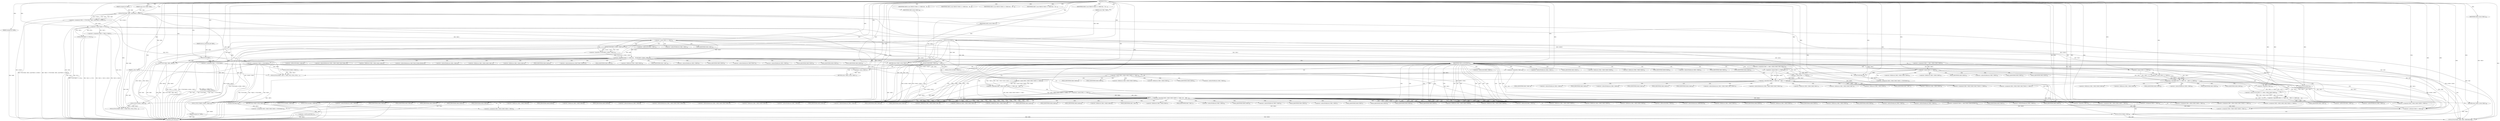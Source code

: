 digraph "FUN1" {  
"8" [label = <(METHOD,FUN1)<SUB>1</SUB>> ]
"366" [label = <(METHOD_RETURN,int)<SUB>1</SUB>> ]
"9" [label = <(PARAM,struct VAR1 *VAR2)<SUB>1</SUB>> ]
"10" [label = <(PARAM,const struct VAR3 *VAR4)<SUB>1</SUB>> ]
"11" [label = <(PARAM,unsigned int VAR5)<SUB>2</SUB>> ]
"12" [label = <(PARAM,enum ip_conntrack_info VAR6)<SUB>2</SUB>> ]
"13" [label = <(PARAM,u_int8_t VAR7)<SUB>3</SUB>> ]
"14" [label = <(PARAM,unsigned int VAR8)<SUB>3</SUB>> ]
"15" [label = <(PARAM,unsigned int *VAR9)<SUB>4</SUB>> ]
"18" [label = <(&lt;operator&gt;.assignment,*VAR10 = FUN2(VAR2))<SUB>6</SUB>> ]
"23" [label = <(&lt;operator&gt;.assignment,VAR11 = FUN3(VAR6))<SUB>7</SUB>> ]
"33" [label = <(&lt;operator&gt;.assignment,VAR13 = FUN4(VAR4, VAR5, sizeof(VAR12), &amp;VAR13))<SUB>13</SUB>> ]
"42" [label = <(FUN5,FUN5(VAR13 == NULL))<SUB>16</SUB>> ]
"46" [label = <(&lt;operator&gt;.assignment,VAR14 = VAR13-&gt;VAR18)<SUB>17</SUB>> ]
"70" [label = <(FUN8,FUN8(&amp;VAR2-&gt;VAR23))<SUB>26</SUB>> ]
"75" [label = <(&lt;operator&gt;.assignment,VAR17 = VAR2-&gt;VAR24.VAR25.VAR17[VAR11])<SUB>28</SUB>> ]
"86" [label = <(&lt;operator&gt;.assignment,VAR15 = VAR2-&gt;VAR24.VAR25.VAR26)<SUB>29</SUB>> ]
"95" [label = <(&lt;operator&gt;.assignment,VAR16 = VAR27[VAR17][VAR14][VAR15])<SUB>30</SUB>> ]
"317" [label = <(&lt;operator&gt;.assignment,VAR2-&gt;VAR24.VAR25.VAR38 = VAR11)<SUB>78</SUB>> ]
"326" [label = <(&lt;operator&gt;.assignment,VAR2-&gt;VAR24.VAR25.VAR39 = VAR14)<SUB>79</SUB>> ]
"335" [label = <(&lt;operator&gt;.assignment,VAR2-&gt;VAR24.VAR25.VAR26 = VAR16)<SUB>80</SUB>> ]
"344" [label = <(FUN12,FUN12(&amp;VAR2-&gt;VAR23))<SUB>81</SUB>> ]
"357" [label = <(FUN16,FUN16(VAR2, VAR6, VAR4, VAR9[VAR16]))<SUB>86</SUB>> ]
"364" [label = <(RETURN,return VAR22;,return VAR22;)<SUB>88</SUB>> ]
"52" [label = <(&lt;operator&gt;.logicalAnd,VAR14 == VAR19 &amp;&amp;
	    !FUN6(VAR20, &amp;VAR2-&gt;VAR21))<SUB>19</SUB>> ]
"105" [label = <(IDENTIFIER,VAR16,switch(VAR16))<SUB>32</SUB>> ]
"350" [label = <(&lt;operator&gt;.notEquals,VAR16 != VAR15)<SUB>83</SUB>> ]
"365" [label = <(IDENTIFIER,VAR22,return VAR22;)<SUB>88</SUB>> ]
"20" [label = <(FUN2,FUN2(VAR2))<SUB>6</SUB>> ]
"25" [label = <(FUN3,FUN3(VAR6))<SUB>7</SUB>> ]
"35" [label = <(FUN4,FUN4(VAR4, VAR5, sizeof(VAR12), &amp;VAR13))<SUB>13</SUB>> ]
"43" [label = <(&lt;operator&gt;.equals,VAR13 == NULL)<SUB>16</SUB>> ]
"64" [label = <(FUN7,FUN7(VAR2, VAR6, VAR4))<SUB>22</SUB>> ]
"68" [label = <(RETURN,return VAR22;,return VAR22;)<SUB>23</SUB>> ]
"108" [label = <(IDENTIFIER,VAR28,{
	case VAR28:
		if (VAR15 == VAR29 &amp;&amp;
		    VA...)<SUB>33</SUB>> ]
"143" [label = <(IDENTIFIER,VAR32,{
	case VAR28:
		if (VAR15 == VAR29 &amp;&amp;
		    VA...)<SUB>41</SUB>> ]
"161" [label = <(IDENTIFIER,VAR34,{
	case VAR28:
		if (VAR15 == VAR29 &amp;&amp;
		    VA...)<SUB>45</SUB>> ]
"190" [label = <(IDENTIFIER,VAR37,{
	case VAR28:
		if (VAR15 == VAR29 &amp;&amp;
		    VA...)<SUB>51</SUB>> ]
"254" [label = <(&lt;operator&gt;.assignment,VAR2-&gt;VAR24.VAR25.VAR38 = VAR11)<SUB>62</SUB>> ]
"263" [label = <(&lt;operator&gt;.assignment,VAR2-&gt;VAR24.VAR25.VAR39 = VAR14)<SUB>63</SUB>> ]
"272" [label = <(FUN12,FUN12(&amp;VAR2-&gt;VAR23))<SUB>65</SUB>> ]
"291" [label = <(RETURN,return VAR22;,return VAR22;)<SUB>69</SUB>> ]
"294" [label = <(IDENTIFIER,VAR43,{
	case VAR28:
		if (VAR15 == VAR29 &amp;&amp;
		    VA...)<SUB>70</SUB>> ]
"295" [label = <(FUN12,FUN12(&amp;VAR2-&gt;VAR23))<SUB>71</SUB>> ]
"314" [label = <(RETURN,return -VAR22;,return -VAR22;)<SUB>75</SUB>> ]
"354" [label = <(FUN15,FUN15(VAR44, VAR2))<SUB>84</SUB>> ]
"38" [label = <(&lt;operator&gt;.sizeOf,sizeof(VAR12))<SUB>13</SUB>> ]
"53" [label = <(&lt;operator&gt;.equals,VAR14 == VAR19)<SUB>19</SUB>> ]
"56" [label = <(&lt;operator&gt;.logicalNot,!FUN6(VAR20, &amp;VAR2-&gt;VAR21))<SUB>20</SUB>> ]
"69" [label = <(IDENTIFIER,VAR22,return VAR22;)<SUB>23</SUB>> ]
"110" [label = <(&lt;operator&gt;.logicalAnd,VAR15 == VAR29 &amp;&amp;
		    VAR17 == VAR30)<SUB>34</SUB>> ]
"145" [label = <(&lt;operator&gt;.equals,VAR15 == VAR28)<SUB>42</SUB>> ]
"163" [label = <(&lt;operator&gt;.logicalAnd,VAR15 == VAR32 &amp;&amp;
		    VAR14 == VAR35 &amp;&amp;
		   ...)<SUB>46</SUB>> ]
"192" [label = <(&lt;operator&gt;.logicalAnd,VAR2-&gt;VAR24.VAR25.VAR38 == !VAR11 &amp;&amp;
		    VAR2...)<SUB>53</SUB>> ]
"278" [label = <(FUN13,FUN13(VAR10, VAR42))<SUB>66</SUB>> ]
"292" [label = <(IDENTIFIER,VAR22,return VAR22;)<SUB>69</SUB>> ]
"301" [label = <(FUN13,FUN13(VAR10, VAR42))<SUB>72</SUB>> ]
"315" [label = <(&lt;operator&gt;.minus,-VAR22)<SUB>75</SUB>> ]
"57" [label = <(FUN6,FUN6(VAR20, &amp;VAR2-&gt;VAR21))<SUB>20</SUB>> ]
"118" [label = <(&lt;operator&gt;.assignment,VAR2-&gt;VAR24.VAR25.VAR17[VAR11] = VAR31)<SUB>37</SUB>> ]
"129" [label = <(&lt;operator&gt;.assignment,VAR2-&gt;VAR24.VAR25.VAR17[!VAR11] = VAR30)<SUB>38</SUB>> ]
"149" [label = <(&lt;operator&gt;.assignment,VAR2-&gt;VAR24.VAR25.VAR33 = FUN9(VAR13))<SUB>43</SUB>> ]
"182" [label = <(FUN11,FUN11(VAR36, &amp;VAR2-&gt;VAR21))<SUB>49</SUB>> ]
"217" [label = <(&lt;operator&gt;.assignment,VAR2-&gt;VAR24.VAR25.VAR17[!VAR11] = VAR31)<SUB>56</SUB>> ]
"229" [label = <(&lt;operator&gt;.assignment,VAR2-&gt;VAR24.VAR25.VAR17[VAR11] = VAR30)<SUB>57</SUB>> ]
"240" [label = <(&lt;operator&gt;.assignment,VAR2-&gt;VAR24.VAR25.VAR33 = FUN9(VAR13))<SUB>58</SUB>> ]
"250" [label = <(&lt;operator&gt;.assignment,VAR16 = VAR32)<SUB>59</SUB>> ]
"282" [label = <(FUN14,FUN14(VAR10, VAR7, 0, VAR4, NULL, NULL, NULL,
	...)<SUB>67</SUB>> ]
"305" [label = <(FUN14,FUN14(VAR10, VAR7, 0, VAR4, NULL, NULL, NULL,
	...)<SUB>73</SUB>> ]
"111" [label = <(&lt;operator&gt;.equals,VAR15 == VAR29)<SUB>34</SUB>> ]
"114" [label = <(&lt;operator&gt;.equals,VAR17 == VAR30)<SUB>35</SUB>> ]
"164" [label = <(&lt;operator&gt;.logicalAnd,VAR15 == VAR32 &amp;&amp;
		    VAR14 == VAR35)<SUB>46</SUB>> ]
"171" [label = <(&lt;operator&gt;.equals,FUN10(VAR13) == VAR2-&gt;VAR24.VAR25.VAR33)<SUB>48</SUB>> ]
"193" [label = <(&lt;operator&gt;.logicalAnd,VAR2-&gt;VAR24.VAR25.VAR38 == !VAR11 &amp;&amp;
		    VAR2...)<SUB>53</SUB>> ]
"213" [label = <(&lt;operator&gt;.equals,VAR14 == VAR41)<SUB>55</SUB>> ]
"157" [label = <(FUN9,FUN9(VAR13))<SUB>43</SUB>> ]
"165" [label = <(&lt;operator&gt;.equals,VAR15 == VAR32)<SUB>46</SUB>> ]
"168" [label = <(&lt;operator&gt;.equals,VAR14 == VAR35)<SUB>47</SUB>> ]
"172" [label = <(FUN10,FUN10(VAR13))<SUB>48</SUB>> ]
"194" [label = <(&lt;operator&gt;.equals,VAR2-&gt;VAR24.VAR25.VAR38 == !VAR11)<SUB>53</SUB>> ]
"204" [label = <(&lt;operator&gt;.equals,VAR2-&gt;VAR24.VAR25.VAR39 == VAR40)<SUB>54</SUB>> ]
"248" [label = <(FUN9,FUN9(VAR13))<SUB>58</SUB>> ]
"138" [label = <(&lt;operator&gt;.logicalNot,!VAR11)<SUB>38</SUB>> ]
"202" [label = <(&lt;operator&gt;.logicalNot,!VAR11)<SUB>53</SUB>> ]
"226" [label = <(&lt;operator&gt;.logicalNot,!VAR11)<SUB>56</SUB>> ]
"71" [label = <(&lt;operator&gt;.addressOf,&amp;VAR2-&gt;VAR23)<SUB>26</SUB>> ]
"77" [label = <(&lt;operator&gt;.indirectIndexAccess,VAR2-&gt;VAR24.VAR25.VAR17[VAR11])<SUB>28</SUB>> ]
"88" [label = <(&lt;operator&gt;.fieldAccess,VAR2-&gt;VAR24.VAR25.VAR26)<SUB>29</SUB>> ]
"97" [label = <(&lt;operator&gt;.indirectIndexAccess,VAR27[VAR17][VAR14][VAR15])<SUB>30</SUB>> ]
"318" [label = <(&lt;operator&gt;.fieldAccess,VAR2-&gt;VAR24.VAR25.VAR38)<SUB>78</SUB>> ]
"327" [label = <(&lt;operator&gt;.fieldAccess,VAR2-&gt;VAR24.VAR25.VAR39)<SUB>79</SUB>> ]
"336" [label = <(&lt;operator&gt;.fieldAccess,VAR2-&gt;VAR24.VAR25.VAR26)<SUB>80</SUB>> ]
"345" [label = <(&lt;operator&gt;.addressOf,&amp;VAR2-&gt;VAR23)<SUB>81</SUB>> ]
"361" [label = <(&lt;operator&gt;.indirectIndexAccess,VAR9[VAR16])<SUB>86</SUB>> ]
"72" [label = <(&lt;operator&gt;.indirectFieldAccess,VAR2-&gt;VAR23)<SUB>26</SUB>> ]
"78" [label = <(&lt;operator&gt;.fieldAccess,VAR2-&gt;VAR24.VAR25.VAR17)<SUB>28</SUB>> ]
"89" [label = <(&lt;operator&gt;.fieldAccess,VAR2-&gt;VAR24.VAR25)<SUB>29</SUB>> ]
"94" [label = <(FIELD_IDENTIFIER,VAR26,VAR26)<SUB>29</SUB>> ]
"98" [label = <(&lt;operator&gt;.indirectIndexAccess,VAR27[VAR17][VAR14])<SUB>30</SUB>> ]
"319" [label = <(&lt;operator&gt;.fieldAccess,VAR2-&gt;VAR24.VAR25)<SUB>78</SUB>> ]
"324" [label = <(FIELD_IDENTIFIER,VAR38,VAR38)<SUB>78</SUB>> ]
"328" [label = <(&lt;operator&gt;.fieldAccess,VAR2-&gt;VAR24.VAR25)<SUB>79</SUB>> ]
"333" [label = <(FIELD_IDENTIFIER,VAR39,VAR39)<SUB>79</SUB>> ]
"337" [label = <(&lt;operator&gt;.fieldAccess,VAR2-&gt;VAR24.VAR25)<SUB>80</SUB>> ]
"342" [label = <(FIELD_IDENTIFIER,VAR26,VAR26)<SUB>80</SUB>> ]
"346" [label = <(&lt;operator&gt;.indirectFieldAccess,VAR2-&gt;VAR23)<SUB>81</SUB>> ]
"74" [label = <(FIELD_IDENTIFIER,VAR23,VAR23)<SUB>26</SUB>> ]
"79" [label = <(&lt;operator&gt;.fieldAccess,VAR2-&gt;VAR24.VAR25)<SUB>28</SUB>> ]
"84" [label = <(FIELD_IDENTIFIER,VAR17,VAR17)<SUB>28</SUB>> ]
"90" [label = <(&lt;operator&gt;.indirectFieldAccess,VAR2-&gt;VAR24)<SUB>29</SUB>> ]
"93" [label = <(FIELD_IDENTIFIER,VAR25,VAR25)<SUB>29</SUB>> ]
"99" [label = <(&lt;operator&gt;.indirectIndexAccess,VAR27[VAR17])<SUB>30</SUB>> ]
"255" [label = <(&lt;operator&gt;.fieldAccess,VAR2-&gt;VAR24.VAR25.VAR38)<SUB>62</SUB>> ]
"264" [label = <(&lt;operator&gt;.fieldAccess,VAR2-&gt;VAR24.VAR25.VAR39)<SUB>63</SUB>> ]
"273" [label = <(&lt;operator&gt;.addressOf,&amp;VAR2-&gt;VAR23)<SUB>65</SUB>> ]
"296" [label = <(&lt;operator&gt;.addressOf,&amp;VAR2-&gt;VAR23)<SUB>71</SUB>> ]
"320" [label = <(&lt;operator&gt;.indirectFieldAccess,VAR2-&gt;VAR24)<SUB>78</SUB>> ]
"323" [label = <(FIELD_IDENTIFIER,VAR25,VAR25)<SUB>78</SUB>> ]
"329" [label = <(&lt;operator&gt;.indirectFieldAccess,VAR2-&gt;VAR24)<SUB>79</SUB>> ]
"332" [label = <(FIELD_IDENTIFIER,VAR25,VAR25)<SUB>79</SUB>> ]
"338" [label = <(&lt;operator&gt;.indirectFieldAccess,VAR2-&gt;VAR24)<SUB>80</SUB>> ]
"341" [label = <(FIELD_IDENTIFIER,VAR25,VAR25)<SUB>80</SUB>> ]
"348" [label = <(FIELD_IDENTIFIER,VAR23,VAR23)<SUB>81</SUB>> ]
"59" [label = <(&lt;operator&gt;.addressOf,&amp;VAR2-&gt;VAR21)<SUB>20</SUB>> ]
"80" [label = <(&lt;operator&gt;.indirectFieldAccess,VAR2-&gt;VAR24)<SUB>28</SUB>> ]
"83" [label = <(FIELD_IDENTIFIER,VAR25,VAR25)<SUB>28</SUB>> ]
"92" [label = <(FIELD_IDENTIFIER,VAR24,VAR24)<SUB>29</SUB>> ]
"256" [label = <(&lt;operator&gt;.fieldAccess,VAR2-&gt;VAR24.VAR25)<SUB>62</SUB>> ]
"261" [label = <(FIELD_IDENTIFIER,VAR38,VAR38)<SUB>62</SUB>> ]
"265" [label = <(&lt;operator&gt;.fieldAccess,VAR2-&gt;VAR24.VAR25)<SUB>63</SUB>> ]
"270" [label = <(FIELD_IDENTIFIER,VAR39,VAR39)<SUB>63</SUB>> ]
"274" [label = <(&lt;operator&gt;.indirectFieldAccess,VAR2-&gt;VAR23)<SUB>65</SUB>> ]
"297" [label = <(&lt;operator&gt;.indirectFieldAccess,VAR2-&gt;VAR23)<SUB>71</SUB>> ]
"322" [label = <(FIELD_IDENTIFIER,VAR24,VAR24)<SUB>78</SUB>> ]
"331" [label = <(FIELD_IDENTIFIER,VAR24,VAR24)<SUB>79</SUB>> ]
"340" [label = <(FIELD_IDENTIFIER,VAR24,VAR24)<SUB>80</SUB>> ]
"60" [label = <(&lt;operator&gt;.indirectFieldAccess,VAR2-&gt;VAR21)<SUB>20</SUB>> ]
"82" [label = <(FIELD_IDENTIFIER,VAR24,VAR24)<SUB>28</SUB>> ]
"119" [label = <(&lt;operator&gt;.indirectIndexAccess,VAR2-&gt;VAR24.VAR25.VAR17[VAR11])<SUB>37</SUB>> ]
"130" [label = <(&lt;operator&gt;.indirectIndexAccess,VAR2-&gt;VAR24.VAR25.VAR17[!VAR11])<SUB>38</SUB>> ]
"150" [label = <(&lt;operator&gt;.fieldAccess,VAR2-&gt;VAR24.VAR25.VAR33)<SUB>43</SUB>> ]
"174" [label = <(&lt;operator&gt;.fieldAccess,VAR2-&gt;VAR24.VAR25.VAR33)<SUB>48</SUB>> ]
"184" [label = <(&lt;operator&gt;.addressOf,&amp;VAR2-&gt;VAR21)<SUB>49</SUB>> ]
"218" [label = <(&lt;operator&gt;.indirectIndexAccess,VAR2-&gt;VAR24.VAR25.VAR17[!VAR11])<SUB>56</SUB>> ]
"230" [label = <(&lt;operator&gt;.indirectIndexAccess,VAR2-&gt;VAR24.VAR25.VAR17[VAR11])<SUB>57</SUB>> ]
"241" [label = <(&lt;operator&gt;.fieldAccess,VAR2-&gt;VAR24.VAR25.VAR33)<SUB>58</SUB>> ]
"257" [label = <(&lt;operator&gt;.indirectFieldAccess,VAR2-&gt;VAR24)<SUB>62</SUB>> ]
"260" [label = <(FIELD_IDENTIFIER,VAR25,VAR25)<SUB>62</SUB>> ]
"266" [label = <(&lt;operator&gt;.indirectFieldAccess,VAR2-&gt;VAR24)<SUB>63</SUB>> ]
"269" [label = <(FIELD_IDENTIFIER,VAR25,VAR25)<SUB>63</SUB>> ]
"276" [label = <(FIELD_IDENTIFIER,VAR23,VAR23)<SUB>65</SUB>> ]
"299" [label = <(FIELD_IDENTIFIER,VAR23,VAR23)<SUB>71</SUB>> ]
"62" [label = <(FIELD_IDENTIFIER,VAR21,VAR21)<SUB>20</SUB>> ]
"120" [label = <(&lt;operator&gt;.fieldAccess,VAR2-&gt;VAR24.VAR25.VAR17)<SUB>37</SUB>> ]
"131" [label = <(&lt;operator&gt;.fieldAccess,VAR2-&gt;VAR24.VAR25.VAR17)<SUB>38</SUB>> ]
"151" [label = <(&lt;operator&gt;.fieldAccess,VAR2-&gt;VAR24.VAR25)<SUB>43</SUB>> ]
"156" [label = <(FIELD_IDENTIFIER,VAR33,VAR33)<SUB>43</SUB>> ]
"175" [label = <(&lt;operator&gt;.fieldAccess,VAR2-&gt;VAR24.VAR25)<SUB>48</SUB>> ]
"180" [label = <(FIELD_IDENTIFIER,VAR33,VAR33)<SUB>48</SUB>> ]
"185" [label = <(&lt;operator&gt;.indirectFieldAccess,VAR2-&gt;VAR21)<SUB>49</SUB>> ]
"195" [label = <(&lt;operator&gt;.fieldAccess,VAR2-&gt;VAR24.VAR25.VAR38)<SUB>53</SUB>> ]
"205" [label = <(&lt;operator&gt;.fieldAccess,VAR2-&gt;VAR24.VAR25.VAR39)<SUB>54</SUB>> ]
"219" [label = <(&lt;operator&gt;.fieldAccess,VAR2-&gt;VAR24.VAR25.VAR17)<SUB>56</SUB>> ]
"231" [label = <(&lt;operator&gt;.fieldAccess,VAR2-&gt;VAR24.VAR25.VAR17)<SUB>57</SUB>> ]
"242" [label = <(&lt;operator&gt;.fieldAccess,VAR2-&gt;VAR24.VAR25)<SUB>58</SUB>> ]
"247" [label = <(FIELD_IDENTIFIER,VAR33,VAR33)<SUB>58</SUB>> ]
"259" [label = <(FIELD_IDENTIFIER,VAR24,VAR24)<SUB>62</SUB>> ]
"268" [label = <(FIELD_IDENTIFIER,VAR24,VAR24)<SUB>63</SUB>> ]
"121" [label = <(&lt;operator&gt;.fieldAccess,VAR2-&gt;VAR24.VAR25)<SUB>37</SUB>> ]
"126" [label = <(FIELD_IDENTIFIER,VAR17,VAR17)<SUB>37</SUB>> ]
"132" [label = <(&lt;operator&gt;.fieldAccess,VAR2-&gt;VAR24.VAR25)<SUB>38</SUB>> ]
"137" [label = <(FIELD_IDENTIFIER,VAR17,VAR17)<SUB>38</SUB>> ]
"152" [label = <(&lt;operator&gt;.indirectFieldAccess,VAR2-&gt;VAR24)<SUB>43</SUB>> ]
"155" [label = <(FIELD_IDENTIFIER,VAR25,VAR25)<SUB>43</SUB>> ]
"176" [label = <(&lt;operator&gt;.indirectFieldAccess,VAR2-&gt;VAR24)<SUB>48</SUB>> ]
"179" [label = <(FIELD_IDENTIFIER,VAR25,VAR25)<SUB>48</SUB>> ]
"187" [label = <(FIELD_IDENTIFIER,VAR21,VAR21)<SUB>49</SUB>> ]
"196" [label = <(&lt;operator&gt;.fieldAccess,VAR2-&gt;VAR24.VAR25)<SUB>53</SUB>> ]
"201" [label = <(FIELD_IDENTIFIER,VAR38,VAR38)<SUB>53</SUB>> ]
"206" [label = <(&lt;operator&gt;.fieldAccess,VAR2-&gt;VAR24.VAR25)<SUB>54</SUB>> ]
"211" [label = <(FIELD_IDENTIFIER,VAR39,VAR39)<SUB>54</SUB>> ]
"220" [label = <(&lt;operator&gt;.fieldAccess,VAR2-&gt;VAR24.VAR25)<SUB>56</SUB>> ]
"225" [label = <(FIELD_IDENTIFIER,VAR17,VAR17)<SUB>56</SUB>> ]
"232" [label = <(&lt;operator&gt;.fieldAccess,VAR2-&gt;VAR24.VAR25)<SUB>57</SUB>> ]
"237" [label = <(FIELD_IDENTIFIER,VAR17,VAR17)<SUB>57</SUB>> ]
"243" [label = <(&lt;operator&gt;.indirectFieldAccess,VAR2-&gt;VAR24)<SUB>58</SUB>> ]
"246" [label = <(FIELD_IDENTIFIER,VAR25,VAR25)<SUB>58</SUB>> ]
"122" [label = <(&lt;operator&gt;.indirectFieldAccess,VAR2-&gt;VAR24)<SUB>37</SUB>> ]
"125" [label = <(FIELD_IDENTIFIER,VAR25,VAR25)<SUB>37</SUB>> ]
"133" [label = <(&lt;operator&gt;.indirectFieldAccess,VAR2-&gt;VAR24)<SUB>38</SUB>> ]
"136" [label = <(FIELD_IDENTIFIER,VAR25,VAR25)<SUB>38</SUB>> ]
"154" [label = <(FIELD_IDENTIFIER,VAR24,VAR24)<SUB>43</SUB>> ]
"178" [label = <(FIELD_IDENTIFIER,VAR24,VAR24)<SUB>48</SUB>> ]
"197" [label = <(&lt;operator&gt;.indirectFieldAccess,VAR2-&gt;VAR24)<SUB>53</SUB>> ]
"200" [label = <(FIELD_IDENTIFIER,VAR25,VAR25)<SUB>53</SUB>> ]
"207" [label = <(&lt;operator&gt;.indirectFieldAccess,VAR2-&gt;VAR24)<SUB>54</SUB>> ]
"210" [label = <(FIELD_IDENTIFIER,VAR25,VAR25)<SUB>54</SUB>> ]
"221" [label = <(&lt;operator&gt;.indirectFieldAccess,VAR2-&gt;VAR24)<SUB>56</SUB>> ]
"224" [label = <(FIELD_IDENTIFIER,VAR25,VAR25)<SUB>56</SUB>> ]
"233" [label = <(&lt;operator&gt;.indirectFieldAccess,VAR2-&gt;VAR24)<SUB>57</SUB>> ]
"236" [label = <(FIELD_IDENTIFIER,VAR25,VAR25)<SUB>57</SUB>> ]
"245" [label = <(FIELD_IDENTIFIER,VAR24,VAR24)<SUB>58</SUB>> ]
"124" [label = <(FIELD_IDENTIFIER,VAR24,VAR24)<SUB>37</SUB>> ]
"135" [label = <(FIELD_IDENTIFIER,VAR24,VAR24)<SUB>38</SUB>> ]
"199" [label = <(FIELD_IDENTIFIER,VAR24,VAR24)<SUB>53</SUB>> ]
"209" [label = <(FIELD_IDENTIFIER,VAR24,VAR24)<SUB>54</SUB>> ]
"223" [label = <(FIELD_IDENTIFIER,VAR24,VAR24)<SUB>56</SUB>> ]
"235" [label = <(FIELD_IDENTIFIER,VAR24,VAR24)<SUB>57</SUB>> ]
  "68" -> "366"  [ label = "DDG: &lt;RET&gt;"] 
  "364" -> "366"  [ label = "DDG: &lt;RET&gt;"] 
  "314" -> "366"  [ label = "DDG: &lt;RET&gt;"] 
  "291" -> "366"  [ label = "DDG: &lt;RET&gt;"] 
  "13" -> "366"  [ label = "DDG: VAR7"] 
  "14" -> "366"  [ label = "DDG: VAR8"] 
  "15" -> "366"  [ label = "DDG: VAR9"] 
  "18" -> "366"  [ label = "DDG: VAR10"] 
  "18" -> "366"  [ label = "DDG: FUN2(VAR2)"] 
  "18" -> "366"  [ label = "DDG: *VAR10 = FUN2(VAR2)"] 
  "23" -> "366"  [ label = "DDG: VAR11"] 
  "23" -> "366"  [ label = "DDG: FUN3(VAR6)"] 
  "23" -> "366"  [ label = "DDG: VAR11 = FUN3(VAR6)"] 
  "35" -> "366"  [ label = "DDG: VAR5"] 
  "38" -> "366"  [ label = "DDG: VAR12"] 
  "35" -> "366"  [ label = "DDG: &amp;VAR13"] 
  "33" -> "366"  [ label = "DDG: FUN4(VAR4, VAR5, sizeof(VAR12), &amp;VAR13)"] 
  "33" -> "366"  [ label = "DDG: VAR13 = FUN4(VAR4, VAR5, sizeof(VAR12), &amp;VAR13)"] 
  "43" -> "366"  [ label = "DDG: VAR13"] 
  "43" -> "366"  [ label = "DDG: NULL"] 
  "42" -> "366"  [ label = "DDG: VAR13 == NULL"] 
  "42" -> "366"  [ label = "DDG: FUN5(VAR13 == NULL)"] 
  "46" -> "366"  [ label = "DDG: VAR13-&gt;VAR18"] 
  "46" -> "366"  [ label = "DDG: VAR14 = VAR13-&gt;VAR18"] 
  "53" -> "366"  [ label = "DDG: VAR14"] 
  "52" -> "366"  [ label = "DDG: VAR14 == VAR19"] 
  "57" -> "366"  [ label = "DDG: &amp;VAR2-&gt;VAR21"] 
  "56" -> "366"  [ label = "DDG: FUN6(VAR20, &amp;VAR2-&gt;VAR21)"] 
  "52" -> "366"  [ label = "DDG: !FUN6(VAR20, &amp;VAR2-&gt;VAR21)"] 
  "52" -> "366"  [ label = "DDG: VAR14 == VAR19 &amp;&amp;
	    !FUN6(VAR20, &amp;VAR2-&gt;VAR21)"] 
  "64" -> "366"  [ label = "DDG: VAR2"] 
  "64" -> "366"  [ label = "DDG: VAR6"] 
  "64" -> "366"  [ label = "DDG: VAR4"] 
  "64" -> "366"  [ label = "DDG: FUN7(VAR2, VAR6, VAR4)"] 
  "168" -> "366"  [ label = "DDG: VAR35"] 
  "354" -> "366"  [ label = "DDG: VAR44"] 
  "213" -> "366"  [ label = "DDG: VAR41"] 
  "57" -> "366"  [ label = "DDG: VAR20"] 
  "111" -> "366"  [ label = "DDG: VAR29"] 
  "182" -> "366"  [ label = "DDG: VAR36"] 
  "204" -> "366"  [ label = "DDG: VAR40"] 
  "145" -> "366"  [ label = "DDG: VAR28"] 
  "53" -> "366"  [ label = "DDG: VAR19"] 
  "8" -> "9"  [ label = "DDG: "] 
  "8" -> "10"  [ label = "DDG: "] 
  "8" -> "11"  [ label = "DDG: "] 
  "8" -> "12"  [ label = "DDG: "] 
  "8" -> "13"  [ label = "DDG: "] 
  "8" -> "14"  [ label = "DDG: "] 
  "8" -> "15"  [ label = "DDG: "] 
  "20" -> "18"  [ label = "DDG: VAR2"] 
  "25" -> "23"  [ label = "DDG: VAR6"] 
  "35" -> "33"  [ label = "DDG: VAR4"] 
  "35" -> "33"  [ label = "DDG: VAR5"] 
  "35" -> "33"  [ label = "DDG: &amp;VAR13"] 
  "43" -> "46"  [ label = "DDG: VAR13"] 
  "23" -> "317"  [ label = "DDG: VAR11"] 
  "226" -> "317"  [ label = "DDG: VAR11"] 
  "138" -> "317"  [ label = "DDG: VAR11"] 
  "8" -> "317"  [ label = "DDG: "] 
  "53" -> "326"  [ label = "DDG: VAR14"] 
  "213" -> "326"  [ label = "DDG: VAR14"] 
  "168" -> "326"  [ label = "DDG: VAR14"] 
  "8" -> "326"  [ label = "DDG: "] 
  "95" -> "335"  [ label = "DDG: VAR16"] 
  "250" -> "335"  [ label = "DDG: VAR16"] 
  "8" -> "335"  [ label = "DDG: "] 
  "365" -> "364"  [ label = "DDG: VAR22"] 
  "8" -> "364"  [ label = "DDG: "] 
  "43" -> "42"  [ label = "DDG: VAR13"] 
  "43" -> "42"  [ label = "DDG: NULL"] 
  "20" -> "70"  [ label = "DDG: VAR2"] 
  "8" -> "105"  [ label = "DDG: "] 
  "70" -> "344"  [ label = "DDG: &amp;VAR2-&gt;VAR23"] 
  "20" -> "344"  [ label = "DDG: VAR2"] 
  "20" -> "357"  [ label = "DDG: VAR2"] 
  "354" -> "357"  [ label = "DDG: VAR2"] 
  "8" -> "357"  [ label = "DDG: "] 
  "57" -> "357"  [ label = "DDG: &amp;VAR2-&gt;VAR21"] 
  "70" -> "357"  [ label = "DDG: &amp;VAR2-&gt;VAR23"] 
  "25" -> "357"  [ label = "DDG: VAR6"] 
  "35" -> "357"  [ label = "DDG: VAR4"] 
  "15" -> "357"  [ label = "DDG: VAR9"] 
  "8" -> "365"  [ label = "DDG: "] 
  "9" -> "20"  [ label = "DDG: VAR2"] 
  "8" -> "20"  [ label = "DDG: "] 
  "12" -> "25"  [ label = "DDG: VAR6"] 
  "8" -> "25"  [ label = "DDG: "] 
  "10" -> "35"  [ label = "DDG: VAR4"] 
  "8" -> "35"  [ label = "DDG: "] 
  "11" -> "35"  [ label = "DDG: VAR5"] 
  "33" -> "43"  [ label = "DDG: VAR13"] 
  "35" -> "43"  [ label = "DDG: &amp;VAR13"] 
  "8" -> "43"  [ label = "DDG: "] 
  "53" -> "52"  [ label = "DDG: VAR14"] 
  "53" -> "52"  [ label = "DDG: VAR19"] 
  "56" -> "52"  [ label = "DDG: FUN6(VAR20, &amp;VAR2-&gt;VAR21)"] 
  "69" -> "68"  [ label = "DDG: VAR22"] 
  "8" -> "68"  [ label = "DDG: "] 
  "8" -> "108"  [ label = "DDG: "] 
  "8" -> "143"  [ label = "DDG: "] 
  "8" -> "161"  [ label = "DDG: "] 
  "8" -> "190"  [ label = "DDG: "] 
  "202" -> "254"  [ label = "DDG: VAR11"] 
  "8" -> "254"  [ label = "DDG: "] 
  "53" -> "263"  [ label = "DDG: VAR14"] 
  "213" -> "263"  [ label = "DDG: VAR14"] 
  "8" -> "263"  [ label = "DDG: "] 
  "292" -> "291"  [ label = "DDG: VAR22"] 
  "8" -> "291"  [ label = "DDG: "] 
  "8" -> "294"  [ label = "DDG: "] 
  "315" -> "314"  [ label = "DDG: -VAR22"] 
  "8" -> "350"  [ label = "DDG: "] 
  "95" -> "350"  [ label = "DDG: VAR16"] 
  "250" -> "350"  [ label = "DDG: VAR16"] 
  "86" -> "350"  [ label = "DDG: VAR15"] 
  "165" -> "350"  [ label = "DDG: VAR15"] 
  "145" -> "350"  [ label = "DDG: VAR15"] 
  "111" -> "350"  [ label = "DDG: VAR15"] 
  "46" -> "53"  [ label = "DDG: VAR14"] 
  "8" -> "53"  [ label = "DDG: "] 
  "57" -> "56"  [ label = "DDG: VAR20"] 
  "57" -> "56"  [ label = "DDG: &amp;VAR2-&gt;VAR21"] 
  "20" -> "64"  [ label = "DDG: VAR2"] 
  "8" -> "64"  [ label = "DDG: "] 
  "25" -> "64"  [ label = "DDG: VAR6"] 
  "35" -> "64"  [ label = "DDG: VAR4"] 
  "8" -> "69"  [ label = "DDG: "] 
  "70" -> "272"  [ label = "DDG: &amp;VAR2-&gt;VAR23"] 
  "20" -> "272"  [ label = "DDG: VAR2"] 
  "8" -> "292"  [ label = "DDG: "] 
  "70" -> "295"  [ label = "DDG: &amp;VAR2-&gt;VAR23"] 
  "20" -> "295"  [ label = "DDG: VAR2"] 
  "8" -> "354"  [ label = "DDG: "] 
  "20" -> "354"  [ label = "DDG: VAR2"] 
  "57" -> "354"  [ label = "DDG: &amp;VAR2-&gt;VAR21"] 
  "70" -> "354"  [ label = "DDG: &amp;VAR2-&gt;VAR23"] 
  "8" -> "57"  [ label = "DDG: "] 
  "20" -> "57"  [ label = "DDG: VAR2"] 
  "111" -> "110"  [ label = "DDG: VAR15"] 
  "111" -> "110"  [ label = "DDG: VAR29"] 
  "114" -> "110"  [ label = "DDG: VAR17"] 
  "114" -> "110"  [ label = "DDG: VAR30"] 
  "8" -> "118"  [ label = "DDG: "] 
  "114" -> "129"  [ label = "DDG: VAR30"] 
  "8" -> "129"  [ label = "DDG: "] 
  "86" -> "145"  [ label = "DDG: VAR15"] 
  "8" -> "145"  [ label = "DDG: "] 
  "157" -> "149"  [ label = "DDG: VAR13"] 
  "164" -> "163"  [ label = "DDG: VAR15 == VAR32"] 
  "164" -> "163"  [ label = "DDG: VAR14 == VAR35"] 
  "171" -> "163"  [ label = "DDG: FUN10(VAR13)"] 
  "171" -> "163"  [ label = "DDG: VAR2-&gt;VAR24.VAR25.VAR33"] 
  "193" -> "192"  [ label = "DDG: VAR2-&gt;VAR24.VAR25.VAR38 == !VAR11"] 
  "193" -> "192"  [ label = "DDG: VAR2-&gt;VAR24.VAR25.VAR39 == VAR40"] 
  "213" -> "192"  [ label = "DDG: VAR14"] 
  "213" -> "192"  [ label = "DDG: VAR41"] 
  "8" -> "217"  [ label = "DDG: "] 
  "8" -> "229"  [ label = "DDG: "] 
  "248" -> "240"  [ label = "DDG: VAR13"] 
  "8" -> "250"  [ label = "DDG: "] 
  "18" -> "278"  [ label = "DDG: VAR10"] 
  "8" -> "278"  [ label = "DDG: "] 
  "18" -> "301"  [ label = "DDG: VAR10"] 
  "8" -> "301"  [ label = "DDG: "] 
  "8" -> "315"  [ label = "DDG: "] 
  "86" -> "111"  [ label = "DDG: VAR15"] 
  "8" -> "111"  [ label = "DDG: "] 
  "75" -> "114"  [ label = "DDG: VAR17"] 
  "8" -> "114"  [ label = "DDG: "] 
  "165" -> "164"  [ label = "DDG: VAR15"] 
  "165" -> "164"  [ label = "DDG: VAR32"] 
  "168" -> "164"  [ label = "DDG: VAR14"] 
  "168" -> "164"  [ label = "DDG: VAR35"] 
  "172" -> "171"  [ label = "DDG: VAR13"] 
  "8" -> "182"  [ label = "DDG: "] 
  "57" -> "182"  [ label = "DDG: &amp;VAR2-&gt;VAR21"] 
  "20" -> "182"  [ label = "DDG: VAR2"] 
  "194" -> "193"  [ label = "DDG: VAR2-&gt;VAR24.VAR25.VAR38"] 
  "194" -> "193"  [ label = "DDG: !VAR11"] 
  "204" -> "193"  [ label = "DDG: VAR2-&gt;VAR24.VAR25.VAR39"] 
  "204" -> "193"  [ label = "DDG: VAR40"] 
  "53" -> "213"  [ label = "DDG: VAR14"] 
  "8" -> "213"  [ label = "DDG: "] 
  "278" -> "282"  [ label = "DDG: VAR10"] 
  "8" -> "282"  [ label = "DDG: "] 
  "13" -> "282"  [ label = "DDG: VAR7"] 
  "35" -> "282"  [ label = "DDG: VAR4"] 
  "43" -> "282"  [ label = "DDG: NULL"] 
  "301" -> "305"  [ label = "DDG: VAR10"] 
  "8" -> "305"  [ label = "DDG: "] 
  "13" -> "305"  [ label = "DDG: VAR7"] 
  "35" -> "305"  [ label = "DDG: VAR4"] 
  "43" -> "305"  [ label = "DDG: NULL"] 
  "35" -> "157"  [ label = "DDG: &amp;VAR13"] 
  "43" -> "157"  [ label = "DDG: VAR13"] 
  "8" -> "157"  [ label = "DDG: "] 
  "86" -> "165"  [ label = "DDG: VAR15"] 
  "8" -> "165"  [ label = "DDG: "] 
  "53" -> "168"  [ label = "DDG: VAR14"] 
  "8" -> "168"  [ label = "DDG: "] 
  "35" -> "172"  [ label = "DDG: &amp;VAR13"] 
  "43" -> "172"  [ label = "DDG: VAR13"] 
  "8" -> "172"  [ label = "DDG: "] 
  "202" -> "194"  [ label = "DDG: VAR11"] 
  "8" -> "204"  [ label = "DDG: "] 
  "35" -> "248"  [ label = "DDG: &amp;VAR13"] 
  "43" -> "248"  [ label = "DDG: VAR13"] 
  "8" -> "248"  [ label = "DDG: "] 
  "23" -> "138"  [ label = "DDG: VAR11"] 
  "8" -> "138"  [ label = "DDG: "] 
  "23" -> "202"  [ label = "DDG: VAR11"] 
  "8" -> "202"  [ label = "DDG: "] 
  "202" -> "226"  [ label = "DDG: VAR11"] 
  "8" -> "226"  [ label = "DDG: "] 
  "52" -> "68"  [ label = "CDG: "] 
  "52" -> "84"  [ label = "CDG: "] 
  "52" -> "74"  [ label = "CDG: "] 
  "52" -> "95"  [ label = "CDG: "] 
  "52" -> "93"  [ label = "CDG: "] 
  "52" -> "80"  [ label = "CDG: "] 
  "52" -> "88"  [ label = "CDG: "] 
  "52" -> "70"  [ label = "CDG: "] 
  "52" -> "86"  [ label = "CDG: "] 
  "52" -> "72"  [ label = "CDG: "] 
  "52" -> "71"  [ label = "CDG: "] 
  "52" -> "94"  [ label = "CDG: "] 
  "52" -> "77"  [ label = "CDG: "] 
  "52" -> "64"  [ label = "CDG: "] 
  "52" -> "98"  [ label = "CDG: "] 
  "52" -> "75"  [ label = "CDG: "] 
  "52" -> "92"  [ label = "CDG: "] 
  "52" -> "97"  [ label = "CDG: "] 
  "52" -> "90"  [ label = "CDG: "] 
  "52" -> "79"  [ label = "CDG: "] 
  "52" -> "89"  [ label = "CDG: "] 
  "52" -> "99"  [ label = "CDG: "] 
  "52" -> "82"  [ label = "CDG: "] 
  "52" -> "83"  [ label = "CDG: "] 
  "52" -> "105"  [ label = "CDG: "] 
  "52" -> "78"  [ label = "CDG: "] 
  "105" -> "192"  [ label = "CDG: "] 
  "105" -> "163"  [ label = "CDG: "] 
  "105" -> "196"  [ label = "CDG: "] 
  "105" -> "326"  [ label = "CDG: "] 
  "105" -> "338"  [ label = "CDG: "] 
  "105" -> "322"  [ label = "CDG: "] 
  "105" -> "317"  [ label = "CDG: "] 
  "105" -> "195"  [ label = "CDG: "] 
  "105" -> "324"  [ label = "CDG: "] 
  "105" -> "336"  [ label = "CDG: "] 
  "105" -> "340"  [ label = "CDG: "] 
  "105" -> "194"  [ label = "CDG: "] 
  "105" -> "315"  [ label = "CDG: "] 
  "105" -> "202"  [ label = "CDG: "] 
  "105" -> "296"  [ label = "CDG: "] 
  "105" -> "201"  [ label = "CDG: "] 
  "105" -> "346"  [ label = "CDG: "] 
  "105" -> "329"  [ label = "CDG: "] 
  "105" -> "200"  [ label = "CDG: "] 
  "105" -> "348"  [ label = "CDG: "] 
  "105" -> "364"  [ label = "CDG: "] 
  "105" -> "328"  [ label = "CDG: "] 
  "105" -> "199"  [ label = "CDG: "] 
  "105" -> "357"  [ label = "CDG: "] 
  "105" -> "323"  [ label = "CDG: "] 
  "105" -> "335"  [ label = "CDG: "] 
  "105" -> "297"  [ label = "CDG: "] 
  "105" -> "342"  [ label = "CDG: "] 
  "105" -> "319"  [ label = "CDG: "] 
  "105" -> "320"  [ label = "CDG: "] 
  "105" -> "145"  [ label = "CDG: "] 
  "105" -> "197"  [ label = "CDG: "] 
  "105" -> "337"  [ label = "CDG: "] 
  "105" -> "341"  [ label = "CDG: "] 
  "105" -> "301"  [ label = "CDG: "] 
  "105" -> "332"  [ label = "CDG: "] 
  "105" -> "361"  [ label = "CDG: "] 
  "105" -> "314"  [ label = "CDG: "] 
  "105" -> "318"  [ label = "CDG: "] 
  "105" -> "164"  [ label = "CDG: "] 
  "105" -> "333"  [ label = "CDG: "] 
  "105" -> "327"  [ label = "CDG: "] 
  "105" -> "295"  [ label = "CDG: "] 
  "105" -> "111"  [ label = "CDG: "] 
  "105" -> "299"  [ label = "CDG: "] 
  "105" -> "193"  [ label = "CDG: "] 
  "105" -> "345"  [ label = "CDG: "] 
  "105" -> "331"  [ label = "CDG: "] 
  "105" -> "165"  [ label = "CDG: "] 
  "105" -> "110"  [ label = "CDG: "] 
  "105" -> "350"  [ label = "CDG: "] 
  "105" -> "344"  [ label = "CDG: "] 
  "350" -> "354"  [ label = "CDG: "] 
  "53" -> "60"  [ label = "CDG: "] 
  "53" -> "59"  [ label = "CDG: "] 
  "53" -> "57"  [ label = "CDG: "] 
  "53" -> "56"  [ label = "CDG: "] 
  "53" -> "62"  [ label = "CDG: "] 
  "110" -> "120"  [ label = "CDG: "] 
  "110" -> "136"  [ label = "CDG: "] 
  "110" -> "129"  [ label = "CDG: "] 
  "110" -> "138"  [ label = "CDG: "] 
  "110" -> "118"  [ label = "CDG: "] 
  "110" -> "122"  [ label = "CDG: "] 
  "110" -> "135"  [ label = "CDG: "] 
  "110" -> "133"  [ label = "CDG: "] 
  "110" -> "131"  [ label = "CDG: "] 
  "110" -> "132"  [ label = "CDG: "] 
  "110" -> "119"  [ label = "CDG: "] 
  "110" -> "121"  [ label = "CDG: "] 
  "110" -> "137"  [ label = "CDG: "] 
  "110" -> "130"  [ label = "CDG: "] 
  "110" -> "126"  [ label = "CDG: "] 
  "110" -> "124"  [ label = "CDG: "] 
  "110" -> "125"  [ label = "CDG: "] 
  "145" -> "154"  [ label = "CDG: "] 
  "145" -> "150"  [ label = "CDG: "] 
  "145" -> "152"  [ label = "CDG: "] 
  "145" -> "149"  [ label = "CDG: "] 
  "145" -> "151"  [ label = "CDG: "] 
  "145" -> "155"  [ label = "CDG: "] 
  "145" -> "157"  [ label = "CDG: "] 
  "145" -> "156"  [ label = "CDG: "] 
  "163" -> "184"  [ label = "CDG: "] 
  "163" -> "182"  [ label = "CDG: "] 
  "163" -> "185"  [ label = "CDG: "] 
  "163" -> "187"  [ label = "CDG: "] 
  "192" -> "230"  [ label = "CDG: "] 
  "192" -> "240"  [ label = "CDG: "] 
  "192" -> "272"  [ label = "CDG: "] 
  "192" -> "226"  [ label = "CDG: "] 
  "192" -> "243"  [ label = "CDG: "] 
  "192" -> "256"  [ label = "CDG: "] 
  "192" -> "326"  [ label = "CDG: "] 
  "192" -> "338"  [ label = "CDG: "] 
  "192" -> "322"  [ label = "CDG: "] 
  "192" -> "317"  [ label = "CDG: "] 
  "192" -> "264"  [ label = "CDG: "] 
  "192" -> "247"  [ label = "CDG: "] 
  "192" -> "242"  [ label = "CDG: "] 
  "192" -> "324"  [ label = "CDG: "] 
  "192" -> "336"  [ label = "CDG: "] 
  "192" -> "340"  [ label = "CDG: "] 
  "192" -> "224"  [ label = "CDG: "] 
  "192" -> "268"  [ label = "CDG: "] 
  "192" -> "276"  [ label = "CDG: "] 
  "192" -> "346"  [ label = "CDG: "] 
  "192" -> "274"  [ label = "CDG: "] 
  "192" -> "329"  [ label = "CDG: "] 
  "192" -> "236"  [ label = "CDG: "] 
  "192" -> "260"  [ label = "CDG: "] 
  "192" -> "348"  [ label = "CDG: "] 
  "192" -> "217"  [ label = "CDG: "] 
  "192" -> "364"  [ label = "CDG: "] 
  "192" -> "237"  [ label = "CDG: "] 
  "192" -> "328"  [ label = "CDG: "] 
  "192" -> "254"  [ label = "CDG: "] 
  "192" -> "357"  [ label = "CDG: "] 
  "192" -> "278"  [ label = "CDG: "] 
  "192" -> "323"  [ label = "CDG: "] 
  "192" -> "229"  [ label = "CDG: "] 
  "192" -> "241"  [ label = "CDG: "] 
  "192" -> "335"  [ label = "CDG: "] 
  "192" -> "269"  [ label = "CDG: "] 
  "192" -> "342"  [ label = "CDG: "] 
  "192" -> "319"  [ label = "CDG: "] 
  "192" -> "320"  [ label = "CDG: "] 
  "192" -> "225"  [ label = "CDG: "] 
  "192" -> "257"  [ label = "CDG: "] 
  "192" -> "273"  [ label = "CDG: "] 
  "192" -> "232"  [ label = "CDG: "] 
  "192" -> "261"  [ label = "CDG: "] 
  "192" -> "245"  [ label = "CDG: "] 
  "192" -> "337"  [ label = "CDG: "] 
  "192" -> "291"  [ label = "CDG: "] 
  "192" -> "341"  [ label = "CDG: "] 
  "192" -> "332"  [ label = "CDG: "] 
  "192" -> "255"  [ label = "CDG: "] 
  "192" -> "223"  [ label = "CDG: "] 
  "192" -> "231"  [ label = "CDG: "] 
  "192" -> "259"  [ label = "CDG: "] 
  "192" -> "246"  [ label = "CDG: "] 
  "192" -> "361"  [ label = "CDG: "] 
  "192" -> "318"  [ label = "CDG: "] 
  "192" -> "221"  [ label = "CDG: "] 
  "192" -> "233"  [ label = "CDG: "] 
  "192" -> "333"  [ label = "CDG: "] 
  "192" -> "265"  [ label = "CDG: "] 
  "192" -> "327"  [ label = "CDG: "] 
  "192" -> "235"  [ label = "CDG: "] 
  "192" -> "270"  [ label = "CDG: "] 
  "192" -> "345"  [ label = "CDG: "] 
  "192" -> "331"  [ label = "CDG: "] 
  "192" -> "220"  [ label = "CDG: "] 
  "192" -> "263"  [ label = "CDG: "] 
  "192" -> "350"  [ label = "CDG: "] 
  "192" -> "248"  [ label = "CDG: "] 
  "192" -> "250"  [ label = "CDG: "] 
  "192" -> "218"  [ label = "CDG: "] 
  "192" -> "266"  [ label = "CDG: "] 
  "192" -> "219"  [ label = "CDG: "] 
  "192" -> "344"  [ label = "CDG: "] 
  "278" -> "282"  [ label = "CDG: "] 
  "301" -> "305"  [ label = "CDG: "] 
  "111" -> "114"  [ label = "CDG: "] 
  "164" -> "174"  [ label = "CDG: "] 
  "164" -> "180"  [ label = "CDG: "] 
  "164" -> "176"  [ label = "CDG: "] 
  "164" -> "172"  [ label = "CDG: "] 
  "164" -> "179"  [ label = "CDG: "] 
  "164" -> "178"  [ label = "CDG: "] 
  "164" -> "171"  [ label = "CDG: "] 
  "164" -> "175"  [ label = "CDG: "] 
  "193" -> "213"  [ label = "CDG: "] 
  "165" -> "168"  [ label = "CDG: "] 
  "194" -> "209"  [ label = "CDG: "] 
  "194" -> "204"  [ label = "CDG: "] 
  "194" -> "206"  [ label = "CDG: "] 
  "194" -> "207"  [ label = "CDG: "] 
  "194" -> "205"  [ label = "CDG: "] 
  "194" -> "210"  [ label = "CDG: "] 
  "194" -> "211"  [ label = "CDG: "] 
}
